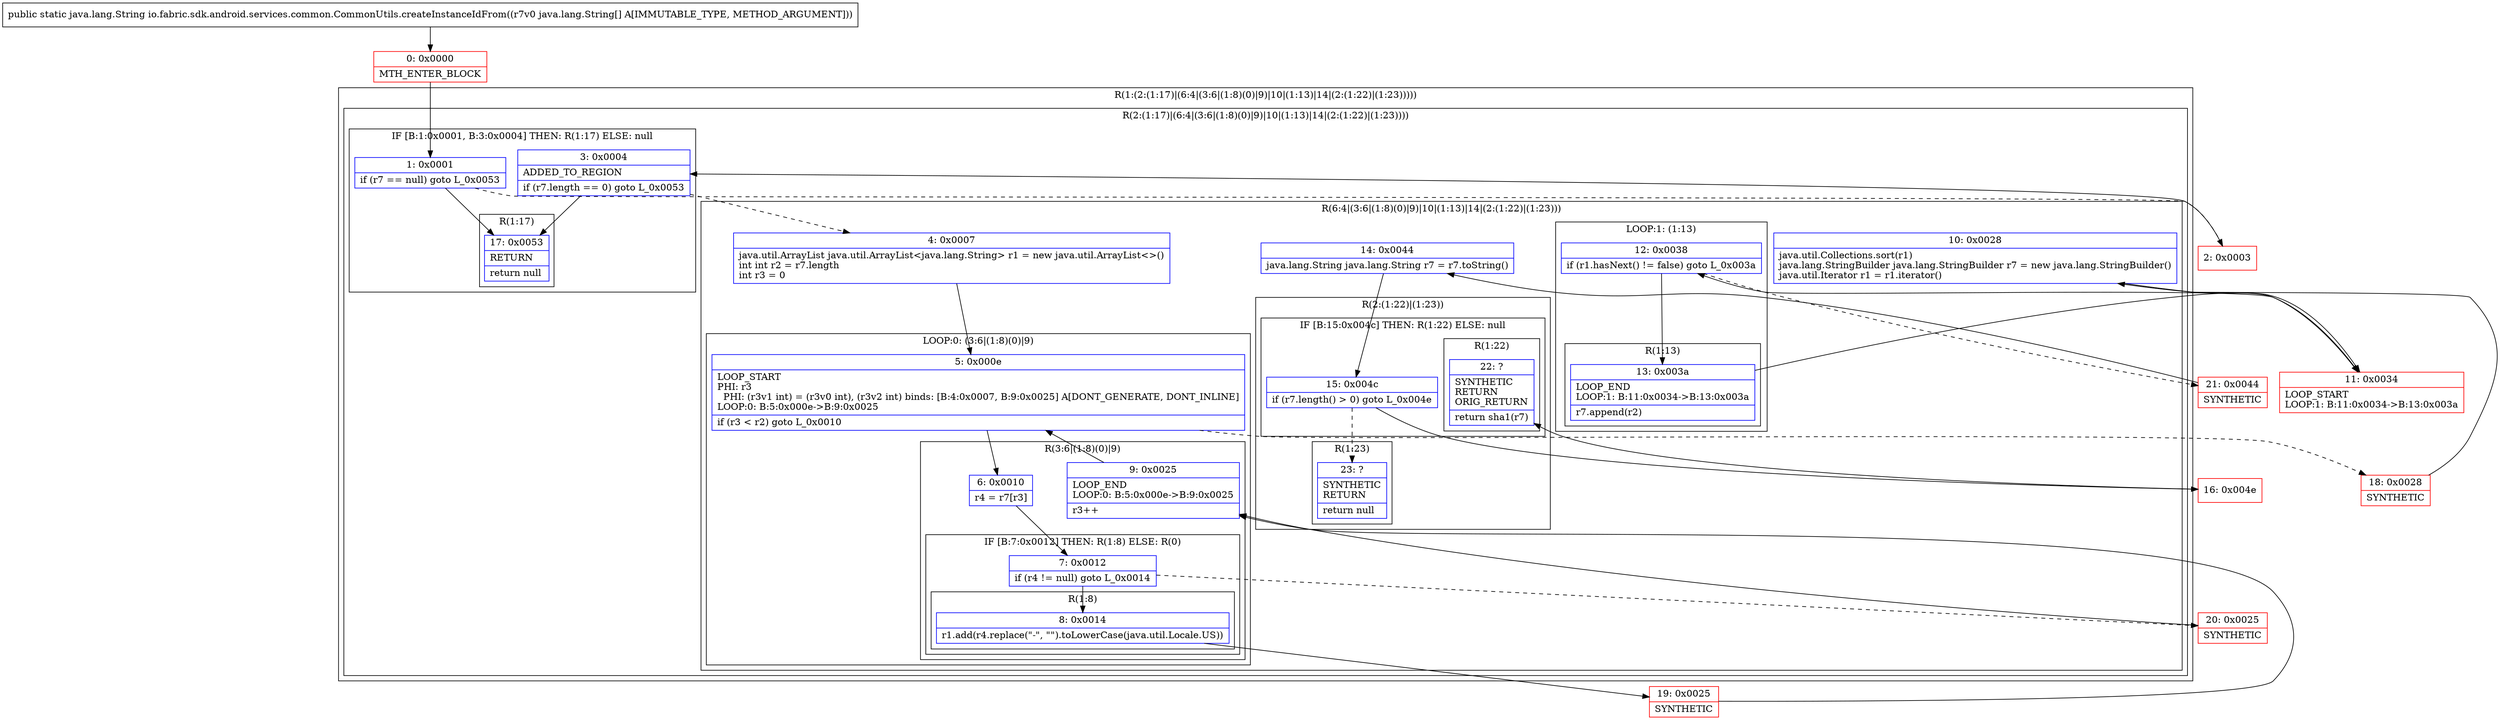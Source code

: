 digraph "CFG forio.fabric.sdk.android.services.common.CommonUtils.createInstanceIdFrom([Ljava\/lang\/String;)Ljava\/lang\/String;" {
subgraph cluster_Region_1074132025 {
label = "R(1:(2:(1:17)|(6:4|(3:6|(1:8)(0)|9)|10|(1:13)|14|(2:(1:22)|(1:23)))))";
node [shape=record,color=blue];
subgraph cluster_Region_962927253 {
label = "R(2:(1:17)|(6:4|(3:6|(1:8)(0)|9)|10|(1:13)|14|(2:(1:22)|(1:23))))";
node [shape=record,color=blue];
subgraph cluster_IfRegion_1844822952 {
label = "IF [B:1:0x0001, B:3:0x0004] THEN: R(1:17) ELSE: null";
node [shape=record,color=blue];
Node_1 [shape=record,label="{1\:\ 0x0001|if (r7 == null) goto L_0x0053\l}"];
Node_3 [shape=record,label="{3\:\ 0x0004|ADDED_TO_REGION\l|if (r7.length == 0) goto L_0x0053\l}"];
subgraph cluster_Region_1832559685 {
label = "R(1:17)";
node [shape=record,color=blue];
Node_17 [shape=record,label="{17\:\ 0x0053|RETURN\l|return null\l}"];
}
}
subgraph cluster_Region_266202671 {
label = "R(6:4|(3:6|(1:8)(0)|9)|10|(1:13)|14|(2:(1:22)|(1:23)))";
node [shape=record,color=blue];
Node_4 [shape=record,label="{4\:\ 0x0007|java.util.ArrayList java.util.ArrayList\<java.lang.String\> r1 = new java.util.ArrayList\<\>()\lint int r2 = r7.length\lint r3 = 0\l}"];
subgraph cluster_LoopRegion_40972775 {
label = "LOOP:0: (3:6|(1:8)(0)|9)";
node [shape=record,color=blue];
Node_5 [shape=record,label="{5\:\ 0x000e|LOOP_START\lPHI: r3 \l  PHI: (r3v1 int) = (r3v0 int), (r3v2 int) binds: [B:4:0x0007, B:9:0x0025] A[DONT_GENERATE, DONT_INLINE]\lLOOP:0: B:5:0x000e\-\>B:9:0x0025\l|if (r3 \< r2) goto L_0x0010\l}"];
subgraph cluster_Region_366097635 {
label = "R(3:6|(1:8)(0)|9)";
node [shape=record,color=blue];
Node_6 [shape=record,label="{6\:\ 0x0010|r4 = r7[r3]\l}"];
subgraph cluster_IfRegion_324084366 {
label = "IF [B:7:0x0012] THEN: R(1:8) ELSE: R(0)";
node [shape=record,color=blue];
Node_7 [shape=record,label="{7\:\ 0x0012|if (r4 != null) goto L_0x0014\l}"];
subgraph cluster_Region_1253840417 {
label = "R(1:8)";
node [shape=record,color=blue];
Node_8 [shape=record,label="{8\:\ 0x0014|r1.add(r4.replace(\"\-\", \"\").toLowerCase(java.util.Locale.US))\l}"];
}
subgraph cluster_Region_1350192079 {
label = "R(0)";
node [shape=record,color=blue];
}
}
Node_9 [shape=record,label="{9\:\ 0x0025|LOOP_END\lLOOP:0: B:5:0x000e\-\>B:9:0x0025\l|r3++\l}"];
}
}
Node_10 [shape=record,label="{10\:\ 0x0028|java.util.Collections.sort(r1)\ljava.lang.StringBuilder java.lang.StringBuilder r7 = new java.lang.StringBuilder()\ljava.util.Iterator r1 = r1.iterator()\l}"];
subgraph cluster_LoopRegion_1759167753 {
label = "LOOP:1: (1:13)";
node [shape=record,color=blue];
Node_12 [shape=record,label="{12\:\ 0x0038|if (r1.hasNext() != false) goto L_0x003a\l}"];
subgraph cluster_Region_1336102829 {
label = "R(1:13)";
node [shape=record,color=blue];
Node_13 [shape=record,label="{13\:\ 0x003a|LOOP_END\lLOOP:1: B:11:0x0034\-\>B:13:0x003a\l|r7.append(r2)\l}"];
}
}
Node_14 [shape=record,label="{14\:\ 0x0044|java.lang.String java.lang.String r7 = r7.toString()\l}"];
subgraph cluster_Region_1664040956 {
label = "R(2:(1:22)|(1:23))";
node [shape=record,color=blue];
subgraph cluster_IfRegion_804220128 {
label = "IF [B:15:0x004c] THEN: R(1:22) ELSE: null";
node [shape=record,color=blue];
Node_15 [shape=record,label="{15\:\ 0x004c|if (r7.length() \> 0) goto L_0x004e\l}"];
subgraph cluster_Region_88635938 {
label = "R(1:22)";
node [shape=record,color=blue];
Node_22 [shape=record,label="{22\:\ ?|SYNTHETIC\lRETURN\lORIG_RETURN\l|return sha1(r7)\l}"];
}
}
subgraph cluster_Region_2045781061 {
label = "R(1:23)";
node [shape=record,color=blue];
Node_23 [shape=record,label="{23\:\ ?|SYNTHETIC\lRETURN\l|return null\l}"];
}
}
}
}
}
Node_0 [shape=record,color=red,label="{0\:\ 0x0000|MTH_ENTER_BLOCK\l}"];
Node_2 [shape=record,color=red,label="{2\:\ 0x0003}"];
Node_11 [shape=record,color=red,label="{11\:\ 0x0034|LOOP_START\lLOOP:1: B:11:0x0034\-\>B:13:0x003a\l}"];
Node_16 [shape=record,color=red,label="{16\:\ 0x004e}"];
Node_18 [shape=record,color=red,label="{18\:\ 0x0028|SYNTHETIC\l}"];
Node_19 [shape=record,color=red,label="{19\:\ 0x0025|SYNTHETIC\l}"];
Node_20 [shape=record,color=red,label="{20\:\ 0x0025|SYNTHETIC\l}"];
Node_21 [shape=record,color=red,label="{21\:\ 0x0044|SYNTHETIC\l}"];
MethodNode[shape=record,label="{public static java.lang.String io.fabric.sdk.android.services.common.CommonUtils.createInstanceIdFrom((r7v0 java.lang.String[] A[IMMUTABLE_TYPE, METHOD_ARGUMENT])) }"];
MethodNode -> Node_0;
Node_1 -> Node_2[style=dashed];
Node_1 -> Node_17;
Node_3 -> Node_4[style=dashed];
Node_3 -> Node_17;
Node_4 -> Node_5;
Node_5 -> Node_6;
Node_5 -> Node_18[style=dashed];
Node_6 -> Node_7;
Node_7 -> Node_8;
Node_7 -> Node_20[style=dashed];
Node_8 -> Node_19;
Node_9 -> Node_5;
Node_10 -> Node_11;
Node_12 -> Node_13;
Node_12 -> Node_21[style=dashed];
Node_13 -> Node_11;
Node_14 -> Node_15;
Node_15 -> Node_16;
Node_15 -> Node_23[style=dashed];
Node_0 -> Node_1;
Node_2 -> Node_3;
Node_11 -> Node_12;
Node_16 -> Node_22;
Node_18 -> Node_10;
Node_19 -> Node_9;
Node_20 -> Node_9;
Node_21 -> Node_14;
}

